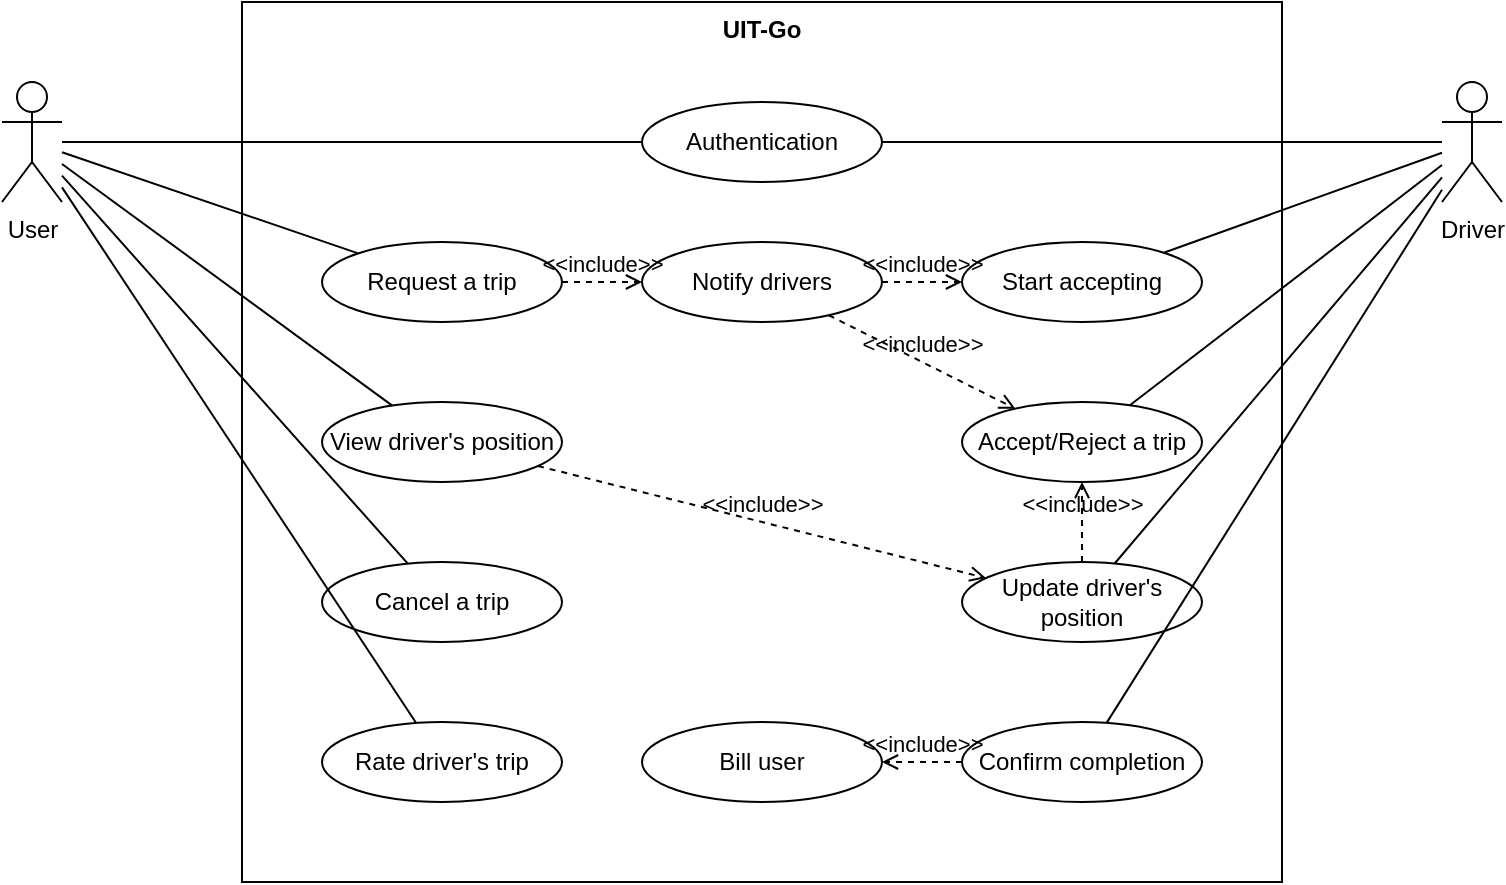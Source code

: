 <mxfile version="28.2.8">
  <diagram name="Page-1" id="Rpzu2JKqjQFWX4l5b0xC">
    <mxGraphModel dx="838" dy="498" grid="1" gridSize="10" guides="1" tooltips="1" connect="1" arrows="1" fold="1" page="1" pageScale="1" pageWidth="827" pageHeight="1169" math="0" shadow="0">
      <root>
        <mxCell id="0" />
        <mxCell id="1" parent="0" />
        <mxCell id="_j8ZrT0Tl_9oELzythNn-1" value="UIT-Go" style="shape=rect;html=1;verticalAlign=top;fontStyle=1;whiteSpace=wrap;align=center;" vertex="1" parent="1">
          <mxGeometry x="240" y="80" width="520" height="440" as="geometry" />
        </mxCell>
        <mxCell id="_j8ZrT0Tl_9oELzythNn-2" value="User" style="shape=umlActor;html=1;verticalLabelPosition=bottom;verticalAlign=top;align=center;" vertex="1" parent="1">
          <mxGeometry x="120" y="120" width="30" height="60" as="geometry" />
        </mxCell>
        <mxCell id="_j8ZrT0Tl_9oELzythNn-3" value="Authentication" style="ellipse;whiteSpace=wrap;html=1;" vertex="1" parent="1">
          <mxGeometry x="440" y="130" width="120" height="40" as="geometry" />
        </mxCell>
        <mxCell id="_j8ZrT0Tl_9oELzythNn-4" value="Request a trip" style="ellipse;whiteSpace=wrap;html=1;" vertex="1" parent="1">
          <mxGeometry x="280" y="200" width="120" height="40" as="geometry" />
        </mxCell>
        <mxCell id="_j8ZrT0Tl_9oELzythNn-5" value="View driver&#39;s position" style="ellipse;whiteSpace=wrap;html=1;" vertex="1" parent="1">
          <mxGeometry x="280" y="280" width="120" height="40" as="geometry" />
        </mxCell>
        <mxCell id="_j8ZrT0Tl_9oELzythNn-6" value="Notify drivers" style="ellipse;whiteSpace=wrap;html=1;" vertex="1" parent="1">
          <mxGeometry x="440" y="200" width="120" height="40" as="geometry" />
        </mxCell>
        <mxCell id="_j8ZrT0Tl_9oELzythNn-7" value="&amp;lt;&amp;lt;include&amp;gt;&amp;gt;" style="edgeStyle=none;html=1;endArrow=open;verticalAlign=bottom;dashed=1;labelBackgroundColor=none;rounded=0;" edge="1" parent="1" source="_j8ZrT0Tl_9oELzythNn-4" target="_j8ZrT0Tl_9oELzythNn-6">
          <mxGeometry width="160" relative="1" as="geometry">
            <mxPoint x="270" y="200" as="sourcePoint" />
            <mxPoint x="430" y="200" as="targetPoint" />
          </mxGeometry>
        </mxCell>
        <mxCell id="_j8ZrT0Tl_9oELzythNn-8" value="Accept/Reject a trip" style="ellipse;whiteSpace=wrap;html=1;" vertex="1" parent="1">
          <mxGeometry x="600" y="280" width="120" height="40" as="geometry" />
        </mxCell>
        <mxCell id="_j8ZrT0Tl_9oELzythNn-9" value="&amp;lt;&amp;lt;include&amp;gt;&amp;gt;" style="edgeStyle=none;html=1;endArrow=open;verticalAlign=bottom;dashed=1;labelBackgroundColor=none;rounded=0;" edge="1" parent="1" source="_j8ZrT0Tl_9oELzythNn-6" target="_j8ZrT0Tl_9oELzythNn-8">
          <mxGeometry width="160" relative="1" as="geometry">
            <mxPoint x="410" y="230" as="sourcePoint" />
            <mxPoint x="450" y="230" as="targetPoint" />
          </mxGeometry>
        </mxCell>
        <mxCell id="_j8ZrT0Tl_9oELzythNn-10" value="Update driver&#39;s position" style="ellipse;whiteSpace=wrap;html=1;" vertex="1" parent="1">
          <mxGeometry x="600" y="360" width="120" height="40" as="geometry" />
        </mxCell>
        <mxCell id="_j8ZrT0Tl_9oELzythNn-12" value="&amp;lt;&amp;lt;include&amp;gt;&amp;gt;" style="edgeStyle=none;html=1;endArrow=open;verticalAlign=bottom;dashed=1;labelBackgroundColor=none;rounded=0;" edge="1" parent="1" source="_j8ZrT0Tl_9oELzythNn-5" target="_j8ZrT0Tl_9oELzythNn-10">
          <mxGeometry width="160" relative="1" as="geometry">
            <mxPoint x="350" y="290" as="sourcePoint" />
            <mxPoint x="510" y="290" as="targetPoint" />
          </mxGeometry>
        </mxCell>
        <mxCell id="_j8ZrT0Tl_9oELzythNn-13" value="Cancel a trip" style="ellipse;whiteSpace=wrap;html=1;" vertex="1" parent="1">
          <mxGeometry x="280" y="360" width="120" height="40" as="geometry" />
        </mxCell>
        <mxCell id="_j8ZrT0Tl_9oELzythNn-14" value="Rate driver&#39;s trip" style="ellipse;whiteSpace=wrap;html=1;" vertex="1" parent="1">
          <mxGeometry x="280" y="440" width="120" height="40" as="geometry" />
        </mxCell>
        <mxCell id="_j8ZrT0Tl_9oELzythNn-16" value="" style="edgeStyle=none;html=1;endArrow=none;verticalAlign=bottom;rounded=0;" edge="1" parent="1" source="_j8ZrT0Tl_9oELzythNn-2" target="_j8ZrT0Tl_9oELzythNn-3">
          <mxGeometry width="160" relative="1" as="geometry">
            <mxPoint x="350" y="230" as="sourcePoint" />
            <mxPoint x="510" y="230" as="targetPoint" />
          </mxGeometry>
        </mxCell>
        <mxCell id="_j8ZrT0Tl_9oELzythNn-17" value="" style="edgeStyle=none;html=1;endArrow=none;verticalAlign=bottom;rounded=0;" edge="1" parent="1" source="_j8ZrT0Tl_9oELzythNn-2" target="_j8ZrT0Tl_9oELzythNn-4">
          <mxGeometry width="160" relative="1" as="geometry">
            <mxPoint x="160" y="159" as="sourcePoint" />
            <mxPoint x="291" y="153" as="targetPoint" />
          </mxGeometry>
        </mxCell>
        <mxCell id="_j8ZrT0Tl_9oELzythNn-18" value="" style="edgeStyle=none;html=1;endArrow=none;verticalAlign=bottom;rounded=0;" edge="1" parent="1" source="_j8ZrT0Tl_9oELzythNn-2" target="_j8ZrT0Tl_9oELzythNn-5">
          <mxGeometry width="160" relative="1" as="geometry">
            <mxPoint x="160" y="165" as="sourcePoint" />
            <mxPoint x="308" y="216" as="targetPoint" />
          </mxGeometry>
        </mxCell>
        <mxCell id="_j8ZrT0Tl_9oELzythNn-21" value="" style="edgeStyle=none;html=1;endArrow=none;verticalAlign=bottom;rounded=0;" edge="1" parent="1" source="_j8ZrT0Tl_9oELzythNn-2" target="_j8ZrT0Tl_9oELzythNn-13">
          <mxGeometry width="160" relative="1" as="geometry">
            <mxPoint x="160" y="171" as="sourcePoint" />
            <mxPoint x="325" y="292" as="targetPoint" />
          </mxGeometry>
        </mxCell>
        <mxCell id="_j8ZrT0Tl_9oELzythNn-22" value="" style="edgeStyle=none;html=1;endArrow=none;verticalAlign=bottom;rounded=0;" edge="1" parent="1" source="_j8ZrT0Tl_9oELzythNn-2" target="_j8ZrT0Tl_9oELzythNn-14">
          <mxGeometry width="160" relative="1" as="geometry">
            <mxPoint x="160" y="177" as="sourcePoint" />
            <mxPoint x="333" y="371" as="targetPoint" />
          </mxGeometry>
        </mxCell>
        <mxCell id="_j8ZrT0Tl_9oELzythNn-24" value="Driver" style="shape=umlActor;html=1;verticalLabelPosition=bottom;verticalAlign=top;align=center;" vertex="1" parent="1">
          <mxGeometry x="840" y="120" width="30" height="60" as="geometry" />
        </mxCell>
        <mxCell id="_j8ZrT0Tl_9oELzythNn-27" value="" style="edgeStyle=none;html=1;endArrow=none;verticalAlign=bottom;rounded=0;" edge="1" parent="1" source="_j8ZrT0Tl_9oELzythNn-3" target="_j8ZrT0Tl_9oELzythNn-24">
          <mxGeometry width="160" relative="1" as="geometry">
            <mxPoint x="690" y="230" as="sourcePoint" />
            <mxPoint x="850" y="230" as="targetPoint" />
          </mxGeometry>
        </mxCell>
        <mxCell id="_j8ZrT0Tl_9oELzythNn-29" value="Start accepting" style="ellipse;whiteSpace=wrap;html=1;" vertex="1" parent="1">
          <mxGeometry x="600" y="200" width="120" height="40" as="geometry" />
        </mxCell>
        <mxCell id="_j8ZrT0Tl_9oELzythNn-30" value="&amp;lt;&amp;lt;include&amp;gt;&amp;gt;" style="edgeStyle=none;html=1;endArrow=open;verticalAlign=bottom;dashed=1;labelBackgroundColor=none;rounded=0;" edge="1" parent="1" source="_j8ZrT0Tl_9oELzythNn-6" target="_j8ZrT0Tl_9oELzythNn-29">
          <mxGeometry width="160" relative="1" as="geometry">
            <mxPoint x="543" y="247" as="sourcePoint" />
            <mxPoint x="637" y="293" as="targetPoint" />
          </mxGeometry>
        </mxCell>
        <mxCell id="_j8ZrT0Tl_9oELzythNn-31" value="" style="edgeStyle=none;html=1;endArrow=none;verticalAlign=bottom;rounded=0;" edge="1" parent="1" source="_j8ZrT0Tl_9oELzythNn-29" target="_j8ZrT0Tl_9oELzythNn-24">
          <mxGeometry width="160" relative="1" as="geometry">
            <mxPoint x="570" y="160" as="sourcePoint" />
            <mxPoint x="850" y="160" as="targetPoint" />
          </mxGeometry>
        </mxCell>
        <mxCell id="_j8ZrT0Tl_9oELzythNn-32" value="" style="edgeStyle=none;html=1;endArrow=none;verticalAlign=bottom;rounded=0;" edge="1" parent="1" source="_j8ZrT0Tl_9oELzythNn-8" target="_j8ZrT0Tl_9oELzythNn-24">
          <mxGeometry width="160" relative="1" as="geometry">
            <mxPoint x="711" y="215" as="sourcePoint" />
            <mxPoint x="850" y="165" as="targetPoint" />
          </mxGeometry>
        </mxCell>
        <mxCell id="_j8ZrT0Tl_9oELzythNn-33" value="&amp;lt;&amp;lt;include&amp;gt;&amp;gt;" style="edgeStyle=none;html=1;endArrow=open;verticalAlign=bottom;dashed=1;labelBackgroundColor=none;rounded=0;" edge="1" parent="1" source="_j8ZrT0Tl_9oELzythNn-10" target="_j8ZrT0Tl_9oELzythNn-8">
          <mxGeometry width="160" relative="1" as="geometry">
            <mxPoint x="398" y="322" as="sourcePoint" />
            <mxPoint x="622" y="378" as="targetPoint" />
          </mxGeometry>
        </mxCell>
        <mxCell id="_j8ZrT0Tl_9oELzythNn-34" value="" style="edgeStyle=none;html=1;endArrow=none;verticalAlign=bottom;rounded=0;" edge="1" parent="1" source="_j8ZrT0Tl_9oELzythNn-10" target="_j8ZrT0Tl_9oELzythNn-24">
          <mxGeometry width="160" relative="1" as="geometry">
            <mxPoint x="694" y="292" as="sourcePoint" />
            <mxPoint x="850" y="172" as="targetPoint" />
          </mxGeometry>
        </mxCell>
        <mxCell id="_j8ZrT0Tl_9oELzythNn-35" value="Confirm completion" style="ellipse;whiteSpace=wrap;html=1;" vertex="1" parent="1">
          <mxGeometry x="600" y="440" width="120" height="40" as="geometry" />
        </mxCell>
        <mxCell id="_j8ZrT0Tl_9oELzythNn-36" value="" style="edgeStyle=none;html=1;endArrow=none;verticalAlign=bottom;rounded=0;" edge="1" parent="1" source="_j8ZrT0Tl_9oELzythNn-35" target="_j8ZrT0Tl_9oELzythNn-24">
          <mxGeometry width="160" relative="1" as="geometry">
            <mxPoint x="686" y="371" as="sourcePoint" />
            <mxPoint x="850" y="178" as="targetPoint" />
          </mxGeometry>
        </mxCell>
        <mxCell id="_j8ZrT0Tl_9oELzythNn-37" value="Bill user" style="ellipse;whiteSpace=wrap;html=1;" vertex="1" parent="1">
          <mxGeometry x="440" y="440" width="120" height="40" as="geometry" />
        </mxCell>
        <mxCell id="_j8ZrT0Tl_9oELzythNn-38" value="&amp;lt;&amp;lt;include&amp;gt;&amp;gt;" style="edgeStyle=none;html=1;endArrow=open;verticalAlign=bottom;dashed=1;labelBackgroundColor=none;rounded=0;" edge="1" parent="1" source="_j8ZrT0Tl_9oELzythNn-35" target="_j8ZrT0Tl_9oELzythNn-37">
          <mxGeometry width="160" relative="1" as="geometry">
            <mxPoint x="398" y="322" as="sourcePoint" />
            <mxPoint x="622" y="378" as="targetPoint" />
          </mxGeometry>
        </mxCell>
      </root>
    </mxGraphModel>
  </diagram>
</mxfile>
